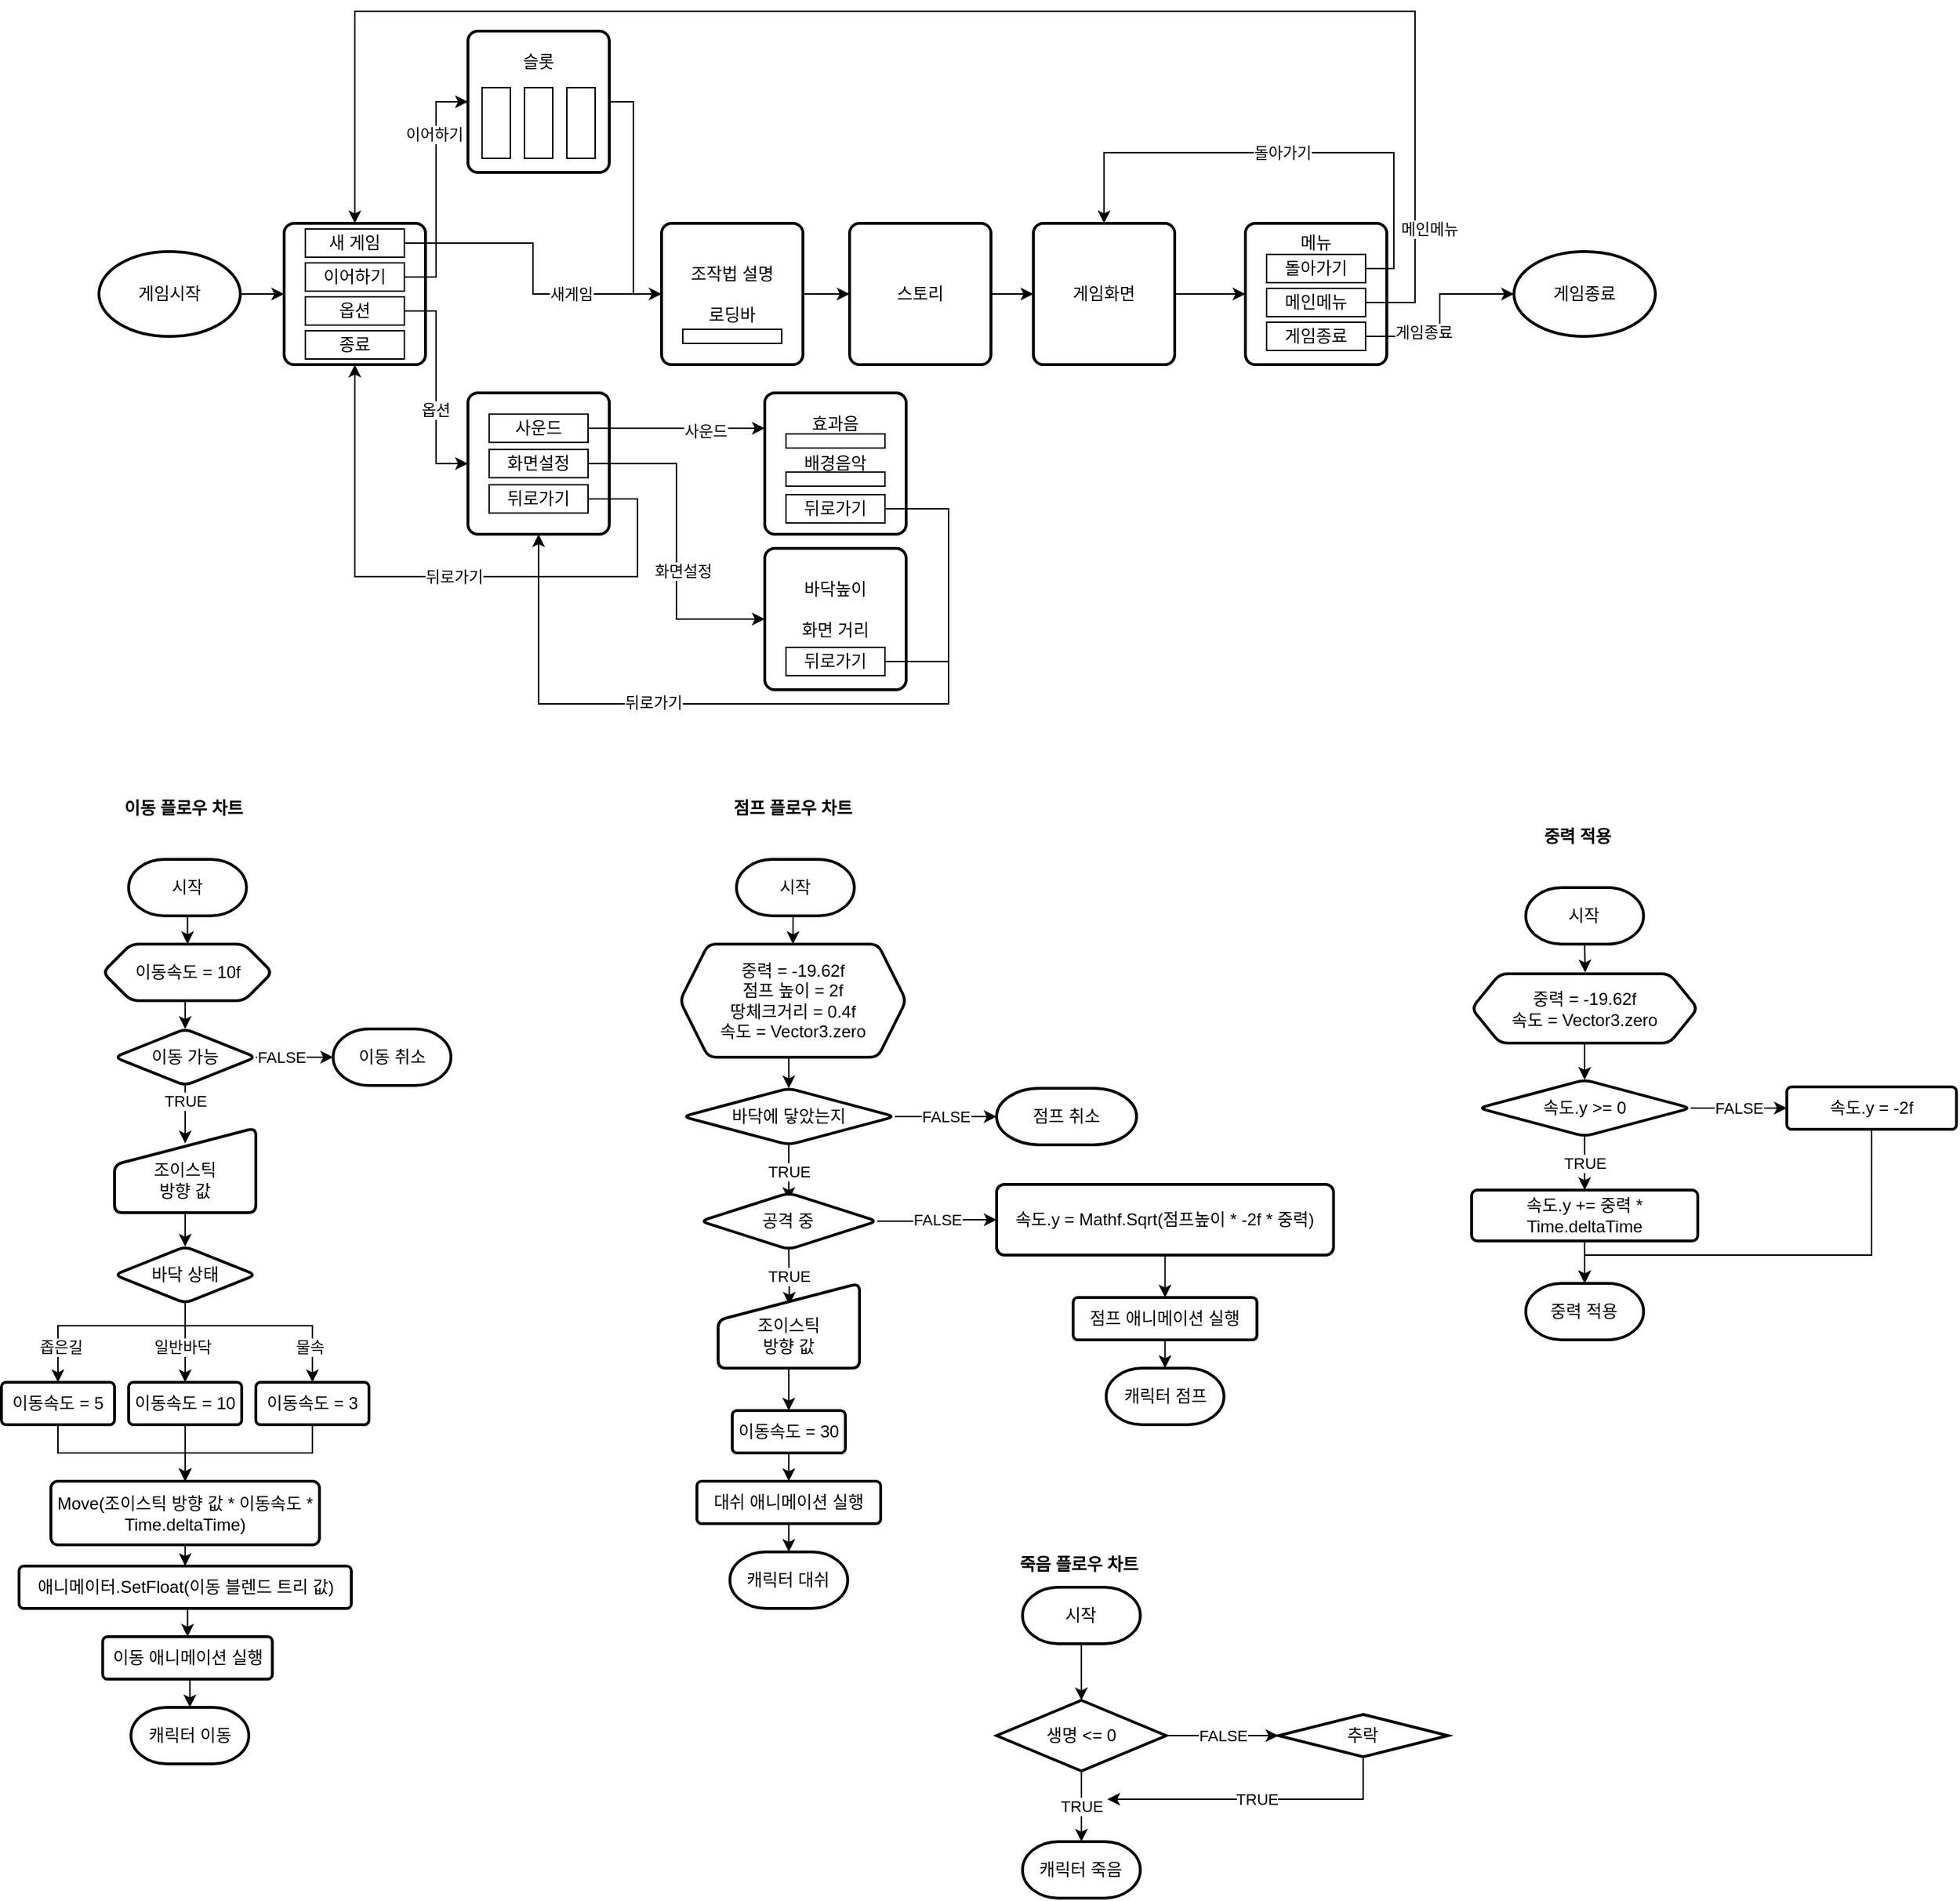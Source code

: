 <mxfile version="15.8.3" type="github">
  <diagram id="C5RBs43oDa-KdzZeNtuy" name="Page-1">
    <mxGraphModel dx="1654" dy="751" grid="1" gridSize="10" guides="1" tooltips="1" connect="1" arrows="1" fold="1" page="0" pageScale="1" pageWidth="3300" pageHeight="4681" math="0" shadow="0">
      <root>
        <mxCell id="WIyWlLk6GJQsqaUBKTNV-0" />
        <mxCell id="WIyWlLk6GJQsqaUBKTNV-1" parent="WIyWlLk6GJQsqaUBKTNV-0" />
        <mxCell id="zRyy9Ak0RIHqlMR8wCos-2" value="" style="edgeStyle=orthogonalEdgeStyle;rounded=0;orthogonalLoop=1;jettySize=auto;html=1;" parent="WIyWlLk6GJQsqaUBKTNV-1" source="zRyy9Ak0RIHqlMR8wCos-0" target="zRyy9Ak0RIHqlMR8wCos-1" edge="1">
          <mxGeometry relative="1" as="geometry" />
        </mxCell>
        <mxCell id="zRyy9Ak0RIHqlMR8wCos-0" value="조작법 설명&lt;br&gt;&lt;br&gt;로딩바" style="rounded=1;whiteSpace=wrap;html=1;absoluteArcSize=1;arcSize=14;strokeWidth=2;" parent="WIyWlLk6GJQsqaUBKTNV-1" vertex="1">
          <mxGeometry x="617" y="210" width="100" height="100" as="geometry" />
        </mxCell>
        <mxCell id="zRyy9Ak0RIHqlMR8wCos-4" value="" style="edgeStyle=orthogonalEdgeStyle;rounded=0;orthogonalLoop=1;jettySize=auto;html=1;" parent="WIyWlLk6GJQsqaUBKTNV-1" source="zRyy9Ak0RIHqlMR8wCos-1" target="zRyy9Ak0RIHqlMR8wCos-3" edge="1">
          <mxGeometry relative="1" as="geometry" />
        </mxCell>
        <mxCell id="zRyy9Ak0RIHqlMR8wCos-1" value="스토리" style="rounded=1;whiteSpace=wrap;html=1;absoluteArcSize=1;arcSize=14;strokeWidth=2;" parent="WIyWlLk6GJQsqaUBKTNV-1" vertex="1">
          <mxGeometry x="750" y="210" width="100" height="100" as="geometry" />
        </mxCell>
        <mxCell id="zRyy9Ak0RIHqlMR8wCos-54" style="edgeStyle=orthogonalEdgeStyle;rounded=0;orthogonalLoop=1;jettySize=auto;html=1;" parent="WIyWlLk6GJQsqaUBKTNV-1" source="zRyy9Ak0RIHqlMR8wCos-3" target="zRyy9Ak0RIHqlMR8wCos-53" edge="1">
          <mxGeometry relative="1" as="geometry" />
        </mxCell>
        <mxCell id="zRyy9Ak0RIHqlMR8wCos-3" value="게임화면" style="rounded=1;whiteSpace=wrap;html=1;absoluteArcSize=1;arcSize=14;strokeWidth=2;" parent="WIyWlLk6GJQsqaUBKTNV-1" vertex="1">
          <mxGeometry x="880" y="210" width="100" height="100" as="geometry" />
        </mxCell>
        <mxCell id="zRyy9Ak0RIHqlMR8wCos-5" value="" style="rounded=0;whiteSpace=wrap;html=1;" parent="WIyWlLk6GJQsqaUBKTNV-1" vertex="1">
          <mxGeometry x="632" y="285" width="70" height="10" as="geometry" />
        </mxCell>
        <mxCell id="zRyy9Ak0RIHqlMR8wCos-6" value="" style="rounded=1;whiteSpace=wrap;html=1;absoluteArcSize=1;arcSize=14;strokeWidth=2;" parent="WIyWlLk6GJQsqaUBKTNV-1" vertex="1">
          <mxGeometry x="350" y="210" width="100" height="100" as="geometry" />
        </mxCell>
        <mxCell id="uteFYCq3-JybKqWdHsoq-17" style="edgeStyle=orthogonalEdgeStyle;rounded=0;orthogonalLoop=1;jettySize=auto;html=1;exitX=1;exitY=0.5;exitDx=0;exitDy=0;entryX=0;entryY=0.5;entryDx=0;entryDy=0;endArrow=none;endFill=0;" edge="1" parent="WIyWlLk6GJQsqaUBKTNV-1" source="zRyy9Ak0RIHqlMR8wCos-8" target="zRyy9Ak0RIHqlMR8wCos-0">
          <mxGeometry relative="1" as="geometry" />
        </mxCell>
        <mxCell id="uteFYCq3-JybKqWdHsoq-18" value="새게임" style="edgeLabel;html=1;align=center;verticalAlign=middle;resizable=0;points=[];" vertex="1" connectable="0" parent="uteFYCq3-JybKqWdHsoq-17">
          <mxGeometry x="0.413" relative="1" as="geometry">
            <mxPoint as="offset" />
          </mxGeometry>
        </mxCell>
        <mxCell id="zRyy9Ak0RIHqlMR8wCos-8" value="새 게임" style="rounded=0;whiteSpace=wrap;html=1;" parent="WIyWlLk6GJQsqaUBKTNV-1" vertex="1">
          <mxGeometry x="365" y="214" width="70" height="20" as="geometry" />
        </mxCell>
        <mxCell id="uteFYCq3-JybKqWdHsoq-19" style="edgeStyle=orthogonalEdgeStyle;rounded=0;orthogonalLoop=1;jettySize=auto;html=1;exitX=1;exitY=0.5;exitDx=0;exitDy=0;entryX=0;entryY=0.5;entryDx=0;entryDy=0;endArrow=classic;endFill=1;" edge="1" parent="WIyWlLk6GJQsqaUBKTNV-1" source="zRyy9Ak0RIHqlMR8wCos-9" target="zRyy9Ak0RIHqlMR8wCos-12">
          <mxGeometry relative="1" as="geometry" />
        </mxCell>
        <mxCell id="uteFYCq3-JybKqWdHsoq-20" value="이어하기" style="edgeLabel;html=1;align=center;verticalAlign=middle;resizable=0;points=[];" vertex="1" connectable="0" parent="uteFYCq3-JybKqWdHsoq-19">
          <mxGeometry x="0.462" y="3" relative="1" as="geometry">
            <mxPoint x="1" as="offset" />
          </mxGeometry>
        </mxCell>
        <mxCell id="zRyy9Ak0RIHqlMR8wCos-9" value="이어하기" style="rounded=0;whiteSpace=wrap;html=1;" parent="WIyWlLk6GJQsqaUBKTNV-1" vertex="1">
          <mxGeometry x="365" y="238" width="70" height="20" as="geometry" />
        </mxCell>
        <mxCell id="zRyy9Ak0RIHqlMR8wCos-10" value="종료" style="rounded=0;whiteSpace=wrap;html=1;" parent="WIyWlLk6GJQsqaUBKTNV-1" vertex="1">
          <mxGeometry x="365" y="286" width="70" height="20" as="geometry" />
        </mxCell>
        <mxCell id="uteFYCq3-JybKqWdHsoq-21" style="edgeStyle=orthogonalEdgeStyle;rounded=0;orthogonalLoop=1;jettySize=auto;html=1;exitX=1;exitY=0.5;exitDx=0;exitDy=0;entryX=0;entryY=0.5;entryDx=0;entryDy=0;endArrow=classic;endFill=1;" edge="1" parent="WIyWlLk6GJQsqaUBKTNV-1" source="zRyy9Ak0RIHqlMR8wCos-11" target="zRyy9Ak0RIHqlMR8wCos-31">
          <mxGeometry relative="1" as="geometry" />
        </mxCell>
        <mxCell id="uteFYCq3-JybKqWdHsoq-22" value="옵션" style="edgeLabel;html=1;align=center;verticalAlign=middle;resizable=0;points=[];" vertex="1" connectable="0" parent="uteFYCq3-JybKqWdHsoq-21">
          <mxGeometry x="0.209" y="-1" relative="1" as="geometry">
            <mxPoint as="offset" />
          </mxGeometry>
        </mxCell>
        <mxCell id="zRyy9Ak0RIHqlMR8wCos-11" value="옵션" style="rounded=0;whiteSpace=wrap;html=1;" parent="WIyWlLk6GJQsqaUBKTNV-1" vertex="1">
          <mxGeometry x="365" y="262" width="70" height="20" as="geometry" />
        </mxCell>
        <mxCell id="zRyy9Ak0RIHqlMR8wCos-22" style="edgeStyle=orthogonalEdgeStyle;rounded=0;orthogonalLoop=1;jettySize=auto;html=1;entryX=0;entryY=0.5;entryDx=0;entryDy=0;" parent="WIyWlLk6GJQsqaUBKTNV-1" source="zRyy9Ak0RIHqlMR8wCos-12" target="zRyy9Ak0RIHqlMR8wCos-0" edge="1">
          <mxGeometry relative="1" as="geometry">
            <Array as="points">
              <mxPoint x="597" y="124" />
              <mxPoint x="597" y="260" />
            </Array>
          </mxGeometry>
        </mxCell>
        <mxCell id="zRyy9Ak0RIHqlMR8wCos-12" value="슬롯&lt;br&gt;&lt;br&gt;&lt;br&gt;&lt;br&gt;&lt;br&gt;" style="rounded=1;whiteSpace=wrap;html=1;absoluteArcSize=1;arcSize=14;strokeWidth=2;" parent="WIyWlLk6GJQsqaUBKTNV-1" vertex="1">
          <mxGeometry x="480" y="74" width="100" height="100" as="geometry" />
        </mxCell>
        <mxCell id="zRyy9Ak0RIHqlMR8wCos-14" value="" style="rounded=0;whiteSpace=wrap;html=1;" parent="WIyWlLk6GJQsqaUBKTNV-1" vertex="1">
          <mxGeometry x="490" y="114" width="20" height="50" as="geometry" />
        </mxCell>
        <mxCell id="zRyy9Ak0RIHqlMR8wCos-15" value="" style="rounded=0;whiteSpace=wrap;html=1;" parent="WIyWlLk6GJQsqaUBKTNV-1" vertex="1">
          <mxGeometry x="520" y="114" width="20" height="50" as="geometry" />
        </mxCell>
        <mxCell id="zRyy9Ak0RIHqlMR8wCos-16" value="" style="rounded=0;whiteSpace=wrap;html=1;" parent="WIyWlLk6GJQsqaUBKTNV-1" vertex="1">
          <mxGeometry x="550" y="114" width="20" height="50" as="geometry" />
        </mxCell>
        <mxCell id="zRyy9Ak0RIHqlMR8wCos-31" value="" style="rounded=1;whiteSpace=wrap;html=1;absoluteArcSize=1;arcSize=14;strokeWidth=2;" parent="WIyWlLk6GJQsqaUBKTNV-1" vertex="1">
          <mxGeometry x="480" y="330" width="100" height="100" as="geometry" />
        </mxCell>
        <mxCell id="uteFYCq3-JybKqWdHsoq-1" style="edgeStyle=orthogonalEdgeStyle;rounded=0;orthogonalLoop=1;jettySize=auto;html=1;exitX=1;exitY=0.5;exitDx=0;exitDy=0;entryX=0;entryY=0.25;entryDx=0;entryDy=0;" edge="1" parent="WIyWlLk6GJQsqaUBKTNV-1" source="zRyy9Ak0RIHqlMR8wCos-32" target="zRyy9Ak0RIHqlMR8wCos-40">
          <mxGeometry relative="1" as="geometry" />
        </mxCell>
        <mxCell id="uteFYCq3-JybKqWdHsoq-2" value="사운드" style="edgeLabel;html=1;align=center;verticalAlign=middle;resizable=0;points=[];" vertex="1" connectable="0" parent="uteFYCq3-JybKqWdHsoq-1">
          <mxGeometry x="0.328" y="-2" relative="1" as="geometry">
            <mxPoint as="offset" />
          </mxGeometry>
        </mxCell>
        <mxCell id="zRyy9Ak0RIHqlMR8wCos-32" value="사운드" style="rounded=0;whiteSpace=wrap;html=1;" parent="WIyWlLk6GJQsqaUBKTNV-1" vertex="1">
          <mxGeometry x="495" y="345" width="70" height="20" as="geometry" />
        </mxCell>
        <mxCell id="uteFYCq3-JybKqWdHsoq-3" style="edgeStyle=orthogonalEdgeStyle;rounded=0;orthogonalLoop=1;jettySize=auto;html=1;exitX=1;exitY=0.5;exitDx=0;exitDy=0;entryX=0;entryY=0.5;entryDx=0;entryDy=0;" edge="1" parent="WIyWlLk6GJQsqaUBKTNV-1" source="zRyy9Ak0RIHqlMR8wCos-34" target="zRyy9Ak0RIHqlMR8wCos-46">
          <mxGeometry relative="1" as="geometry" />
        </mxCell>
        <mxCell id="uteFYCq3-JybKqWdHsoq-4" value="화면설정" style="edgeLabel;html=1;align=center;verticalAlign=middle;resizable=0;points=[];" vertex="1" connectable="0" parent="uteFYCq3-JybKqWdHsoq-3">
          <mxGeometry x="0.17" y="4" relative="1" as="geometry">
            <mxPoint y="1" as="offset" />
          </mxGeometry>
        </mxCell>
        <mxCell id="zRyy9Ak0RIHqlMR8wCos-34" value="화면설정" style="rounded=0;whiteSpace=wrap;html=1;" parent="WIyWlLk6GJQsqaUBKTNV-1" vertex="1">
          <mxGeometry x="495" y="370" width="70" height="20" as="geometry" />
        </mxCell>
        <mxCell id="uteFYCq3-JybKqWdHsoq-15" style="edgeStyle=orthogonalEdgeStyle;rounded=0;orthogonalLoop=1;jettySize=auto;html=1;exitX=1;exitY=0.5;exitDx=0;exitDy=0;entryX=0.5;entryY=1;entryDx=0;entryDy=0;endArrow=classic;endFill=1;" edge="1" parent="WIyWlLk6GJQsqaUBKTNV-1" source="zRyy9Ak0RIHqlMR8wCos-35" target="zRyy9Ak0RIHqlMR8wCos-6">
          <mxGeometry relative="1" as="geometry">
            <Array as="points">
              <mxPoint x="600" y="405" />
              <mxPoint x="600" y="460" />
              <mxPoint x="400" y="460" />
            </Array>
          </mxGeometry>
        </mxCell>
        <mxCell id="uteFYCq3-JybKqWdHsoq-16" value="뒤로가기" style="edgeLabel;html=1;align=center;verticalAlign=middle;resizable=0;points=[];" vertex="1" connectable="0" parent="uteFYCq3-JybKqWdHsoq-15">
          <mxGeometry x="0.15" y="-2" relative="1" as="geometry">
            <mxPoint x="33" y="2" as="offset" />
          </mxGeometry>
        </mxCell>
        <mxCell id="zRyy9Ak0RIHqlMR8wCos-35" value="뒤로가기" style="rounded=0;whiteSpace=wrap;html=1;" parent="WIyWlLk6GJQsqaUBKTNV-1" vertex="1">
          <mxGeometry x="495" y="395" width="70" height="20" as="geometry" />
        </mxCell>
        <mxCell id="zRyy9Ak0RIHqlMR8wCos-40" value="효과음&lt;br&gt;&lt;br&gt;배경음악&lt;br&gt;&lt;br&gt;&amp;nbsp;" style="rounded=1;whiteSpace=wrap;html=1;absoluteArcSize=1;arcSize=14;strokeWidth=2;" parent="WIyWlLk6GJQsqaUBKTNV-1" vertex="1">
          <mxGeometry x="690" y="330" width="100" height="100" as="geometry" />
        </mxCell>
        <mxCell id="zRyy9Ak0RIHqlMR8wCos-41" value="" style="rounded=0;whiteSpace=wrap;html=1;" parent="WIyWlLk6GJQsqaUBKTNV-1" vertex="1">
          <mxGeometry x="705" y="359" width="70" height="10" as="geometry" />
        </mxCell>
        <mxCell id="zRyy9Ak0RIHqlMR8wCos-42" value="&lt;br&gt;" style="rounded=0;whiteSpace=wrap;html=1;" parent="WIyWlLk6GJQsqaUBKTNV-1" vertex="1">
          <mxGeometry x="705" y="386" width="70" height="10" as="geometry" />
        </mxCell>
        <mxCell id="uteFYCq3-JybKqWdHsoq-5" style="edgeStyle=orthogonalEdgeStyle;rounded=0;orthogonalLoop=1;jettySize=auto;html=1;exitX=1;exitY=0.5;exitDx=0;exitDy=0;entryX=0.5;entryY=1;entryDx=0;entryDy=0;" edge="1" parent="WIyWlLk6GJQsqaUBKTNV-1" source="zRyy9Ak0RIHqlMR8wCos-43" target="zRyy9Ak0RIHqlMR8wCos-31">
          <mxGeometry relative="1" as="geometry">
            <Array as="points">
              <mxPoint x="820" y="412" />
              <mxPoint x="820" y="550" />
              <mxPoint x="530" y="550" />
            </Array>
          </mxGeometry>
        </mxCell>
        <mxCell id="uteFYCq3-JybKqWdHsoq-6" value="뒤로가기" style="edgeLabel;html=1;align=center;verticalAlign=middle;resizable=0;points=[];" vertex="1" connectable="0" parent="uteFYCq3-JybKqWdHsoq-5">
          <mxGeometry x="0.322" y="-1" relative="1" as="geometry">
            <mxPoint as="offset" />
          </mxGeometry>
        </mxCell>
        <mxCell id="zRyy9Ak0RIHqlMR8wCos-43" value="뒤로가기" style="rounded=0;whiteSpace=wrap;html=1;" parent="WIyWlLk6GJQsqaUBKTNV-1" vertex="1">
          <mxGeometry x="705" y="402" width="70" height="20" as="geometry" />
        </mxCell>
        <mxCell id="zRyy9Ak0RIHqlMR8wCos-46" value="바닥높이&lt;br&gt;&lt;br&gt;화면 거리&lt;br&gt;&amp;nbsp;" style="rounded=1;whiteSpace=wrap;html=1;absoluteArcSize=1;arcSize=14;strokeWidth=2;" parent="WIyWlLk6GJQsqaUBKTNV-1" vertex="1">
          <mxGeometry x="690" y="440" width="100" height="100" as="geometry" />
        </mxCell>
        <mxCell id="uteFYCq3-JybKqWdHsoq-7" style="edgeStyle=orthogonalEdgeStyle;rounded=0;orthogonalLoop=1;jettySize=auto;html=1;exitX=1;exitY=0.5;exitDx=0;exitDy=0;endArrow=none;endFill=0;" edge="1" parent="WIyWlLk6GJQsqaUBKTNV-1" source="zRyy9Ak0RIHqlMR8wCos-49">
          <mxGeometry relative="1" as="geometry">
            <mxPoint x="820" y="520" as="targetPoint" />
          </mxGeometry>
        </mxCell>
        <mxCell id="zRyy9Ak0RIHqlMR8wCos-49" value="뒤로가기" style="rounded=0;whiteSpace=wrap;html=1;" parent="WIyWlLk6GJQsqaUBKTNV-1" vertex="1">
          <mxGeometry x="705" y="510" width="70" height="20" as="geometry" />
        </mxCell>
        <mxCell id="zRyy9Ak0RIHqlMR8wCos-53" value="메뉴&lt;br&gt;&lt;br&gt;&lt;br&gt;&lt;br&gt;&lt;br&gt;&lt;br&gt;" style="rounded=1;whiteSpace=wrap;html=1;absoluteArcSize=1;arcSize=14;strokeWidth=2;" parent="WIyWlLk6GJQsqaUBKTNV-1" vertex="1">
          <mxGeometry x="1030" y="210" width="100" height="100" as="geometry" />
        </mxCell>
        <mxCell id="uteFYCq3-JybKqWdHsoq-11" style="edgeStyle=orthogonalEdgeStyle;rounded=0;orthogonalLoop=1;jettySize=auto;html=1;exitX=1;exitY=0.5;exitDx=0;exitDy=0;entryX=0.5;entryY=0;entryDx=0;entryDy=0;endArrow=classic;endFill=1;" edge="1" parent="WIyWlLk6GJQsqaUBKTNV-1" source="zRyy9Ak0RIHqlMR8wCos-55" target="zRyy9Ak0RIHqlMR8wCos-6">
          <mxGeometry relative="1" as="geometry">
            <Array as="points">
              <mxPoint x="1150" y="266" />
              <mxPoint x="1150" y="60" />
              <mxPoint x="400" y="60" />
            </Array>
          </mxGeometry>
        </mxCell>
        <mxCell id="uteFYCq3-JybKqWdHsoq-12" value="메인메뉴" style="edgeLabel;html=1;align=center;verticalAlign=middle;resizable=0;points=[];" vertex="1" connectable="0" parent="uteFYCq3-JybKqWdHsoq-11">
          <mxGeometry x="-0.846" y="-1" relative="1" as="geometry">
            <mxPoint x="9" y="1" as="offset" />
          </mxGeometry>
        </mxCell>
        <mxCell id="zRyy9Ak0RIHqlMR8wCos-55" value="메인메뉴" style="rounded=0;whiteSpace=wrap;html=1;" parent="WIyWlLk6GJQsqaUBKTNV-1" vertex="1">
          <mxGeometry x="1045" y="256" width="70" height="20" as="geometry" />
        </mxCell>
        <mxCell id="uteFYCq3-JybKqWdHsoq-13" style="edgeStyle=orthogonalEdgeStyle;rounded=0;orthogonalLoop=1;jettySize=auto;html=1;exitX=1;exitY=0.5;exitDx=0;exitDy=0;entryX=0.5;entryY=0;entryDx=0;entryDy=0;endArrow=classic;endFill=1;" edge="1" parent="WIyWlLk6GJQsqaUBKTNV-1" source="zRyy9Ak0RIHqlMR8wCos-56" target="zRyy9Ak0RIHqlMR8wCos-3">
          <mxGeometry relative="1" as="geometry">
            <Array as="points">
              <mxPoint x="1135" y="242" />
              <mxPoint x="1135" y="160" />
              <mxPoint x="930" y="160" />
            </Array>
          </mxGeometry>
        </mxCell>
        <mxCell id="uteFYCq3-JybKqWdHsoq-14" value="돌아가기" style="edgeLabel;html=1;align=center;verticalAlign=middle;resizable=0;points=[];" vertex="1" connectable="0" parent="uteFYCq3-JybKqWdHsoq-13">
          <mxGeometry x="0.014" relative="1" as="geometry">
            <mxPoint as="offset" />
          </mxGeometry>
        </mxCell>
        <mxCell id="zRyy9Ak0RIHqlMR8wCos-56" value="돌아가기" style="rounded=0;whiteSpace=wrap;html=1;" parent="WIyWlLk6GJQsqaUBKTNV-1" vertex="1">
          <mxGeometry x="1045" y="232" width="70" height="20" as="geometry" />
        </mxCell>
        <mxCell id="uteFYCq3-JybKqWdHsoq-8" style="edgeStyle=orthogonalEdgeStyle;rounded=0;orthogonalLoop=1;jettySize=auto;html=1;exitX=1;exitY=0.5;exitDx=0;exitDy=0;entryX=0;entryY=0.5;entryDx=0;entryDy=0;entryPerimeter=0;endArrow=classic;endFill=1;" edge="1" parent="WIyWlLk6GJQsqaUBKTNV-1" source="zRyy9Ak0RIHqlMR8wCos-58" target="zRyy9Ak0RIHqlMR8wCos-65">
          <mxGeometry relative="1" as="geometry" />
        </mxCell>
        <mxCell id="uteFYCq3-JybKqWdHsoq-9" value="게임종료" style="edgeLabel;html=1;align=center;verticalAlign=middle;resizable=0;points=[];" vertex="1" connectable="0" parent="uteFYCq3-JybKqWdHsoq-8">
          <mxGeometry x="-0.393" y="3" relative="1" as="geometry">
            <mxPoint as="offset" />
          </mxGeometry>
        </mxCell>
        <mxCell id="zRyy9Ak0RIHqlMR8wCos-58" value="게임종료" style="rounded=0;whiteSpace=wrap;html=1;" parent="WIyWlLk6GJQsqaUBKTNV-1" vertex="1">
          <mxGeometry x="1045" y="280" width="70" height="20" as="geometry" />
        </mxCell>
        <mxCell id="zRyy9Ak0RIHqlMR8wCos-64" style="edgeStyle=orthogonalEdgeStyle;rounded=0;orthogonalLoop=1;jettySize=auto;html=1;entryX=0;entryY=0.5;entryDx=0;entryDy=0;" parent="WIyWlLk6GJQsqaUBKTNV-1" source="zRyy9Ak0RIHqlMR8wCos-63" target="zRyy9Ak0RIHqlMR8wCos-6" edge="1">
          <mxGeometry relative="1" as="geometry" />
        </mxCell>
        <mxCell id="zRyy9Ak0RIHqlMR8wCos-63" value="게임시작" style="strokeWidth=2;html=1;shape=mxgraph.flowchart.start_1;whiteSpace=wrap;" parent="WIyWlLk6GJQsqaUBKTNV-1" vertex="1">
          <mxGeometry x="219" y="230" width="100" height="60" as="geometry" />
        </mxCell>
        <mxCell id="zRyy9Ak0RIHqlMR8wCos-65" value="게임종료" style="strokeWidth=2;html=1;shape=mxgraph.flowchart.start_1;whiteSpace=wrap;" parent="WIyWlLk6GJQsqaUBKTNV-1" vertex="1">
          <mxGeometry x="1220" y="230" width="100" height="60" as="geometry" />
        </mxCell>
        <mxCell id="uteFYCq3-JybKqWdHsoq-39" value="TRUE" style="edgeStyle=orthogonalEdgeStyle;rounded=0;orthogonalLoop=1;jettySize=auto;html=1;exitX=0.5;exitY=1;exitDx=0;exitDy=0;entryX=0.5;entryY=0.183;entryDx=0;entryDy=0;entryPerimeter=0;endArrow=classic;endFill=1;" edge="1" parent="WIyWlLk6GJQsqaUBKTNV-1" source="uteFYCq3-JybKqWdHsoq-35" target="uteFYCq3-JybKqWdHsoq-38">
          <mxGeometry relative="1" as="geometry" />
        </mxCell>
        <mxCell id="uteFYCq3-JybKqWdHsoq-40" style="edgeStyle=orthogonalEdgeStyle;rounded=0;orthogonalLoop=1;jettySize=auto;html=1;exitX=1;exitY=0.5;exitDx=0;exitDy=0;endArrow=classic;endFill=1;entryX=0;entryY=0.5;entryDx=0;entryDy=0;entryPerimeter=0;" edge="1" parent="WIyWlLk6GJQsqaUBKTNV-1" source="uteFYCq3-JybKqWdHsoq-35" target="uteFYCq3-JybKqWdHsoq-64">
          <mxGeometry relative="1" as="geometry">
            <mxPoint x="400" y="800" as="targetPoint" />
          </mxGeometry>
        </mxCell>
        <mxCell id="uteFYCq3-JybKqWdHsoq-41" value="FALSE" style="edgeLabel;html=1;align=center;verticalAlign=middle;resizable=0;points=[];" vertex="1" connectable="0" parent="uteFYCq3-JybKqWdHsoq-40">
          <mxGeometry x="0.244" y="-2" relative="1" as="geometry">
            <mxPoint x="-16" y="-2" as="offset" />
          </mxGeometry>
        </mxCell>
        <mxCell id="uteFYCq3-JybKqWdHsoq-35" value="이동 가능" style="rhombus;whiteSpace=wrap;html=1;rounded=1;strokeWidth=2;arcSize=11;" vertex="1" parent="WIyWlLk6GJQsqaUBKTNV-1">
          <mxGeometry x="230" y="780" width="100" height="40" as="geometry" />
        </mxCell>
        <mxCell id="uteFYCq3-JybKqWdHsoq-44" style="edgeStyle=orthogonalEdgeStyle;rounded=0;orthogonalLoop=1;jettySize=auto;html=1;exitX=0.5;exitY=1;exitDx=0;exitDy=0;entryX=0.5;entryY=0;entryDx=0;entryDy=0;endArrow=classic;endFill=1;" edge="1" parent="WIyWlLk6GJQsqaUBKTNV-1" source="uteFYCq3-JybKqWdHsoq-38" target="uteFYCq3-JybKqWdHsoq-43">
          <mxGeometry relative="1" as="geometry" />
        </mxCell>
        <mxCell id="uteFYCq3-JybKqWdHsoq-38" value="&lt;br&gt;조이스틱&lt;br&gt;방향 값" style="html=1;strokeWidth=2;shape=manualInput;whiteSpace=wrap;rounded=1;size=26;arcSize=11;" vertex="1" parent="WIyWlLk6GJQsqaUBKTNV-1">
          <mxGeometry x="230" y="850" width="100" height="60" as="geometry" />
        </mxCell>
        <mxCell id="uteFYCq3-JybKqWdHsoq-47" value="" style="edgeStyle=orthogonalEdgeStyle;rounded=0;orthogonalLoop=1;jettySize=auto;html=1;endArrow=classic;endFill=1;" edge="1" parent="WIyWlLk6GJQsqaUBKTNV-1" source="uteFYCq3-JybKqWdHsoq-43" target="uteFYCq3-JybKqWdHsoq-46">
          <mxGeometry relative="1" as="geometry" />
        </mxCell>
        <mxCell id="uteFYCq3-JybKqWdHsoq-50" style="edgeStyle=orthogonalEdgeStyle;rounded=0;orthogonalLoop=1;jettySize=auto;html=1;exitX=0.5;exitY=1;exitDx=0;exitDy=0;entryX=0.5;entryY=0;entryDx=0;entryDy=0;endArrow=classic;endFill=1;" edge="1" parent="WIyWlLk6GJQsqaUBKTNV-1" source="uteFYCq3-JybKqWdHsoq-43" target="uteFYCq3-JybKqWdHsoq-48">
          <mxGeometry relative="1" as="geometry">
            <Array as="points">
              <mxPoint x="280" y="990" />
              <mxPoint x="190" y="990" />
            </Array>
          </mxGeometry>
        </mxCell>
        <mxCell id="uteFYCq3-JybKqWdHsoq-54" value="좁은길" style="edgeLabel;html=1;align=center;verticalAlign=middle;resizable=0;points=[];" vertex="1" connectable="0" parent="uteFYCq3-JybKqWdHsoq-50">
          <mxGeometry x="0.3" y="-1" relative="1" as="geometry">
            <mxPoint x="-9" y="16" as="offset" />
          </mxGeometry>
        </mxCell>
        <mxCell id="uteFYCq3-JybKqWdHsoq-51" style="edgeStyle=orthogonalEdgeStyle;rounded=0;orthogonalLoop=1;jettySize=auto;html=1;exitX=0.5;exitY=1;exitDx=0;exitDy=0;entryX=0.5;entryY=0;entryDx=0;entryDy=0;endArrow=classic;endFill=1;" edge="1" parent="WIyWlLk6GJQsqaUBKTNV-1" source="uteFYCq3-JybKqWdHsoq-43" target="uteFYCq3-JybKqWdHsoq-49">
          <mxGeometry relative="1" as="geometry">
            <Array as="points">
              <mxPoint x="280" y="990" />
              <mxPoint x="370" y="990" />
            </Array>
          </mxGeometry>
        </mxCell>
        <mxCell id="uteFYCq3-JybKqWdHsoq-52" value="물속" style="edgeLabel;html=1;align=center;verticalAlign=middle;resizable=0;points=[];" vertex="1" connectable="0" parent="uteFYCq3-JybKqWdHsoq-51">
          <mxGeometry x="0.314" relative="1" as="geometry">
            <mxPoint x="8" y="15" as="offset" />
          </mxGeometry>
        </mxCell>
        <mxCell id="uteFYCq3-JybKqWdHsoq-53" value="일반바닥" style="edgeLabel;html=1;align=center;verticalAlign=middle;resizable=0;points=[];" vertex="1" connectable="0" parent="uteFYCq3-JybKqWdHsoq-51">
          <mxGeometry x="-0.643" y="-6" relative="1" as="geometry">
            <mxPoint x="-12" y="9" as="offset" />
          </mxGeometry>
        </mxCell>
        <mxCell id="uteFYCq3-JybKqWdHsoq-43" value="바닥 상태" style="rhombus;whiteSpace=wrap;html=1;rounded=1;strokeWidth=2;arcSize=11;" vertex="1" parent="WIyWlLk6GJQsqaUBKTNV-1">
          <mxGeometry x="230" y="934" width="100" height="40" as="geometry" />
        </mxCell>
        <mxCell id="uteFYCq3-JybKqWdHsoq-57" value="" style="edgeStyle=orthogonalEdgeStyle;rounded=0;orthogonalLoop=1;jettySize=auto;html=1;endArrow=classic;endFill=1;" edge="1" parent="WIyWlLk6GJQsqaUBKTNV-1" source="uteFYCq3-JybKqWdHsoq-46" target="uteFYCq3-JybKqWdHsoq-56">
          <mxGeometry relative="1" as="geometry" />
        </mxCell>
        <mxCell id="uteFYCq3-JybKqWdHsoq-46" value="이동속도 = 10" style="whiteSpace=wrap;html=1;rounded=1;strokeWidth=2;arcSize=11;" vertex="1" parent="WIyWlLk6GJQsqaUBKTNV-1">
          <mxGeometry x="240" y="1030" width="80" height="30" as="geometry" />
        </mxCell>
        <mxCell id="uteFYCq3-JybKqWdHsoq-58" value="" style="edgeStyle=orthogonalEdgeStyle;rounded=0;orthogonalLoop=1;jettySize=auto;html=1;endArrow=classic;endFill=1;" edge="1" parent="WIyWlLk6GJQsqaUBKTNV-1" source="uteFYCq3-JybKqWdHsoq-48" target="uteFYCq3-JybKqWdHsoq-56">
          <mxGeometry relative="1" as="geometry" />
        </mxCell>
        <mxCell id="uteFYCq3-JybKqWdHsoq-48" value="이동속도 = 5" style="whiteSpace=wrap;html=1;rounded=1;strokeWidth=2;arcSize=11;" vertex="1" parent="WIyWlLk6GJQsqaUBKTNV-1">
          <mxGeometry x="150" y="1030" width="80" height="30" as="geometry" />
        </mxCell>
        <mxCell id="uteFYCq3-JybKqWdHsoq-59" value="" style="edgeStyle=orthogonalEdgeStyle;rounded=0;orthogonalLoop=1;jettySize=auto;html=1;endArrow=classic;endFill=1;" edge="1" parent="WIyWlLk6GJQsqaUBKTNV-1" source="uteFYCq3-JybKqWdHsoq-49" target="uteFYCq3-JybKqWdHsoq-56">
          <mxGeometry relative="1" as="geometry" />
        </mxCell>
        <mxCell id="uteFYCq3-JybKqWdHsoq-49" value="이동속도 = 3" style="whiteSpace=wrap;html=1;rounded=1;strokeWidth=2;arcSize=11;" vertex="1" parent="WIyWlLk6GJQsqaUBKTNV-1">
          <mxGeometry x="330" y="1030" width="80" height="30" as="geometry" />
        </mxCell>
        <mxCell id="uteFYCq3-JybKqWdHsoq-68" style="edgeStyle=orthogonalEdgeStyle;rounded=0;orthogonalLoop=1;jettySize=auto;html=1;exitX=0.5;exitY=1;exitDx=0;exitDy=0;entryX=0.5;entryY=0;entryDx=0;entryDy=0;endArrow=classic;endFill=1;" edge="1" parent="WIyWlLk6GJQsqaUBKTNV-1" source="uteFYCq3-JybKqWdHsoq-56" target="uteFYCq3-JybKqWdHsoq-66">
          <mxGeometry relative="1" as="geometry" />
        </mxCell>
        <mxCell id="uteFYCq3-JybKqWdHsoq-56" value="Move(조이스틱 방향 값 * 이동속도 * Time.deltaTime)" style="whiteSpace=wrap;html=1;rounded=1;strokeWidth=2;arcSize=11;" vertex="1" parent="WIyWlLk6GJQsqaUBKTNV-1">
          <mxGeometry x="185" y="1100" width="190" height="45" as="geometry" />
        </mxCell>
        <mxCell id="uteFYCq3-JybKqWdHsoq-92" style="edgeStyle=orthogonalEdgeStyle;rounded=0;orthogonalLoop=1;jettySize=auto;html=1;exitX=0.5;exitY=1;exitDx=0;exitDy=0;exitPerimeter=0;entryX=0.5;entryY=0;entryDx=0;entryDy=0;endArrow=classic;endFill=1;" edge="1" parent="WIyWlLk6GJQsqaUBKTNV-1" source="uteFYCq3-JybKqWdHsoq-62" target="uteFYCq3-JybKqWdHsoq-91">
          <mxGeometry relative="1" as="geometry" />
        </mxCell>
        <mxCell id="uteFYCq3-JybKqWdHsoq-62" value="시작" style="strokeWidth=2;html=1;shape=mxgraph.flowchart.terminator;whiteSpace=wrap;" vertex="1" parent="WIyWlLk6GJQsqaUBKTNV-1">
          <mxGeometry x="240" y="660" width="83.33" height="40" as="geometry" />
        </mxCell>
        <mxCell id="uteFYCq3-JybKqWdHsoq-64" value="이동 취소" style="strokeWidth=2;html=1;shape=mxgraph.flowchart.terminator;whiteSpace=wrap;" vertex="1" parent="WIyWlLk6GJQsqaUBKTNV-1">
          <mxGeometry x="384.67" y="780" width="83.33" height="40" as="geometry" />
        </mxCell>
        <mxCell id="uteFYCq3-JybKqWdHsoq-71" style="edgeStyle=orthogonalEdgeStyle;rounded=0;orthogonalLoop=1;jettySize=auto;html=1;exitX=0.5;exitY=1;exitDx=0;exitDy=0;entryX=0.5;entryY=0;entryDx=0;entryDy=0;endArrow=classic;endFill=1;" edge="1" parent="WIyWlLk6GJQsqaUBKTNV-1" source="uteFYCq3-JybKqWdHsoq-66" target="uteFYCq3-JybKqWdHsoq-69">
          <mxGeometry relative="1" as="geometry" />
        </mxCell>
        <mxCell id="uteFYCq3-JybKqWdHsoq-66" value="애니메이터.SetFloat(이동 블렌드 트리 값)" style="whiteSpace=wrap;html=1;rounded=1;strokeWidth=2;arcSize=11;" vertex="1" parent="WIyWlLk6GJQsqaUBKTNV-1">
          <mxGeometry x="162.5" y="1160" width="235" height="30" as="geometry" />
        </mxCell>
        <mxCell id="uteFYCq3-JybKqWdHsoq-74" style="edgeStyle=orthogonalEdgeStyle;rounded=0;orthogonalLoop=1;jettySize=auto;html=1;exitX=0.5;exitY=1;exitDx=0;exitDy=0;entryX=0.5;entryY=0;entryDx=0;entryDy=0;entryPerimeter=0;endArrow=classic;endFill=1;" edge="1" parent="WIyWlLk6GJQsqaUBKTNV-1" source="uteFYCq3-JybKqWdHsoq-69" target="uteFYCq3-JybKqWdHsoq-73">
          <mxGeometry relative="1" as="geometry" />
        </mxCell>
        <mxCell id="uteFYCq3-JybKqWdHsoq-69" value="이동 애니메이션 실행" style="whiteSpace=wrap;html=1;rounded=1;strokeWidth=2;arcSize=11;" vertex="1" parent="WIyWlLk6GJQsqaUBKTNV-1">
          <mxGeometry x="221.66" y="1210" width="120" height="30" as="geometry" />
        </mxCell>
        <mxCell id="uteFYCq3-JybKqWdHsoq-73" value="캐릭터 이동" style="strokeWidth=2;html=1;shape=mxgraph.flowchart.terminator;whiteSpace=wrap;" vertex="1" parent="WIyWlLk6GJQsqaUBKTNV-1">
          <mxGeometry x="241.66" y="1260" width="83.33" height="40" as="geometry" />
        </mxCell>
        <mxCell id="uteFYCq3-JybKqWdHsoq-75" value="이동 플로우 차트" style="text;align=center;fontStyle=1;verticalAlign=middle;spacingLeft=3;spacingRight=3;strokeColor=none;rotatable=0;points=[[0,0.5],[1,0.5]];portConstraint=eastwest;" vertex="1" parent="WIyWlLk6GJQsqaUBKTNV-1">
          <mxGeometry x="239" y="610" width="80" height="26" as="geometry" />
        </mxCell>
        <mxCell id="uteFYCq3-JybKqWdHsoq-76" value="점프 플로우 차트" style="text;align=center;fontStyle=1;verticalAlign=middle;spacingLeft=3;spacingRight=3;strokeColor=none;rotatable=0;points=[[0,0.5],[1,0.5]];portConstraint=eastwest;" vertex="1" parent="WIyWlLk6GJQsqaUBKTNV-1">
          <mxGeometry x="670" y="610" width="80" height="26" as="geometry" />
        </mxCell>
        <mxCell id="uteFYCq3-JybKqWdHsoq-90" style="edgeStyle=orthogonalEdgeStyle;rounded=0;orthogonalLoop=1;jettySize=auto;html=1;exitX=0.5;exitY=1;exitDx=0;exitDy=0;exitPerimeter=0;entryX=0.5;entryY=0;entryDx=0;entryDy=0;endArrow=classic;endFill=1;" edge="1" parent="WIyWlLk6GJQsqaUBKTNV-1" source="uteFYCq3-JybKqWdHsoq-77" target="uteFYCq3-JybKqWdHsoq-88">
          <mxGeometry relative="1" as="geometry" />
        </mxCell>
        <mxCell id="uteFYCq3-JybKqWdHsoq-77" value="시작" style="strokeWidth=2;html=1;shape=mxgraph.flowchart.terminator;whiteSpace=wrap;" vertex="1" parent="WIyWlLk6GJQsqaUBKTNV-1">
          <mxGeometry x="670" y="660" width="83.33" height="40" as="geometry" />
        </mxCell>
        <mxCell id="uteFYCq3-JybKqWdHsoq-85" value="TRUE" style="edgeStyle=orthogonalEdgeStyle;rounded=0;orthogonalLoop=1;jettySize=auto;html=1;exitX=0.5;exitY=1;exitDx=0;exitDy=0;endArrow=classic;endFill=1;entryX=0.5;entryY=0.125;entryDx=0;entryDy=0;entryPerimeter=0;" edge="1" parent="WIyWlLk6GJQsqaUBKTNV-1" source="uteFYCq3-JybKqWdHsoq-78" target="uteFYCq3-JybKqWdHsoq-143">
          <mxGeometry relative="1" as="geometry">
            <mxPoint x="707" y="900" as="targetPoint" />
          </mxGeometry>
        </mxCell>
        <mxCell id="uteFYCq3-JybKqWdHsoq-156" value="FALSE" style="edgeStyle=orthogonalEdgeStyle;rounded=0;orthogonalLoop=1;jettySize=auto;html=1;endArrow=classic;endFill=1;" edge="1" parent="WIyWlLk6GJQsqaUBKTNV-1" source="uteFYCq3-JybKqWdHsoq-78" target="uteFYCq3-JybKqWdHsoq-146">
          <mxGeometry relative="1" as="geometry" />
        </mxCell>
        <mxCell id="uteFYCq3-JybKqWdHsoq-78" value="바닥에 닿았는지" style="rhombus;whiteSpace=wrap;html=1;rounded=1;strokeWidth=2;arcSize=11;" vertex="1" parent="WIyWlLk6GJQsqaUBKTNV-1">
          <mxGeometry x="632" y="822" width="150" height="40" as="geometry" />
        </mxCell>
        <mxCell id="uteFYCq3-JybKqWdHsoq-94" style="edgeStyle=orthogonalEdgeStyle;rounded=0;orthogonalLoop=1;jettySize=auto;html=1;exitX=0.5;exitY=1;exitDx=0;exitDy=0;entryX=0.5;entryY=0;entryDx=0;entryDy=0;endArrow=classic;endFill=1;" edge="1" parent="WIyWlLk6GJQsqaUBKTNV-1" source="uteFYCq3-JybKqWdHsoq-88" target="uteFYCq3-JybKqWdHsoq-78">
          <mxGeometry relative="1" as="geometry" />
        </mxCell>
        <mxCell id="uteFYCq3-JybKqWdHsoq-88" value="중력 = -19.62f&lt;br&gt;점프 높이 = 2f&lt;br&gt;땅체크거리 = 0.4f&lt;br&gt;속도 = Vector3.zero" style="shape=hexagon;perimeter=hexagonPerimeter2;whiteSpace=wrap;html=1;fixedSize=1;rounded=1;strokeWidth=2;arcSize=11;" vertex="1" parent="WIyWlLk6GJQsqaUBKTNV-1">
          <mxGeometry x="630" y="720" width="160" height="80" as="geometry" />
        </mxCell>
        <mxCell id="uteFYCq3-JybKqWdHsoq-93" style="edgeStyle=orthogonalEdgeStyle;rounded=0;orthogonalLoop=1;jettySize=auto;html=1;exitX=0.5;exitY=1;exitDx=0;exitDy=0;entryX=0.5;entryY=0;entryDx=0;entryDy=0;endArrow=classic;endFill=1;" edge="1" parent="WIyWlLk6GJQsqaUBKTNV-1" source="uteFYCq3-JybKqWdHsoq-91" target="uteFYCq3-JybKqWdHsoq-35">
          <mxGeometry relative="1" as="geometry" />
        </mxCell>
        <mxCell id="uteFYCq3-JybKqWdHsoq-91" value="이동속도 = 10f" style="shape=hexagon;perimeter=hexagonPerimeter2;whiteSpace=wrap;html=1;fixedSize=1;rounded=1;strokeWidth=2;arcSize=11;" vertex="1" parent="WIyWlLk6GJQsqaUBKTNV-1">
          <mxGeometry x="221.67" y="720" width="120" height="40" as="geometry" />
        </mxCell>
        <mxCell id="uteFYCq3-JybKqWdHsoq-105" value="FALSE" style="edgeStyle=orthogonalEdgeStyle;rounded=0;orthogonalLoop=1;jettySize=auto;html=1;endArrow=classic;endFill=1;" edge="1" parent="WIyWlLk6GJQsqaUBKTNV-1" source="uteFYCq3-JybKqWdHsoq-107" target="uteFYCq3-JybKqWdHsoq-108">
          <mxGeometry relative="1" as="geometry" />
        </mxCell>
        <mxCell id="uteFYCq3-JybKqWdHsoq-106" value="TRUE" style="edgeStyle=orthogonalEdgeStyle;rounded=0;orthogonalLoop=1;jettySize=auto;html=1;endArrow=classic;endFill=1;" edge="1" parent="WIyWlLk6GJQsqaUBKTNV-1" source="uteFYCq3-JybKqWdHsoq-107" target="uteFYCq3-JybKqWdHsoq-109">
          <mxGeometry relative="1" as="geometry" />
        </mxCell>
        <mxCell id="uteFYCq3-JybKqWdHsoq-107" value="속도.y &amp;gt;= 0" style="rhombus;whiteSpace=wrap;html=1;rounded=1;strokeWidth=2;arcSize=11;" vertex="1" parent="WIyWlLk6GJQsqaUBKTNV-1">
          <mxGeometry x="1195" y="816" width="150" height="40" as="geometry" />
        </mxCell>
        <mxCell id="uteFYCq3-JybKqWdHsoq-123" style="edgeStyle=orthogonalEdgeStyle;rounded=0;orthogonalLoop=1;jettySize=auto;html=1;exitX=0.5;exitY=1;exitDx=0;exitDy=0;entryX=0.5;entryY=0;entryDx=0;entryDy=0;entryPerimeter=0;endArrow=classic;endFill=1;" edge="1" parent="WIyWlLk6GJQsqaUBKTNV-1" source="uteFYCq3-JybKqWdHsoq-108" target="uteFYCq3-JybKqWdHsoq-120">
          <mxGeometry relative="1" as="geometry">
            <Array as="points">
              <mxPoint x="1473" y="940" />
              <mxPoint x="1270" y="940" />
            </Array>
          </mxGeometry>
        </mxCell>
        <mxCell id="uteFYCq3-JybKqWdHsoq-108" value="속도.y = -2f" style="whiteSpace=wrap;html=1;rounded=1;strokeWidth=2;arcSize=11;" vertex="1" parent="WIyWlLk6GJQsqaUBKTNV-1">
          <mxGeometry x="1413.01" y="821" width="120" height="30" as="geometry" />
        </mxCell>
        <mxCell id="uteFYCq3-JybKqWdHsoq-122" style="edgeStyle=orthogonalEdgeStyle;rounded=0;orthogonalLoop=1;jettySize=auto;html=1;exitX=0.5;exitY=1;exitDx=0;exitDy=0;entryX=0.5;entryY=0;entryDx=0;entryDy=0;entryPerimeter=0;endArrow=classic;endFill=1;" edge="1" parent="WIyWlLk6GJQsqaUBKTNV-1" source="uteFYCq3-JybKqWdHsoq-109" target="uteFYCq3-JybKqWdHsoq-120">
          <mxGeometry relative="1" as="geometry" />
        </mxCell>
        <mxCell id="uteFYCq3-JybKqWdHsoq-109" value="속도.y += 중력 * Time.deltaTime" style="whiteSpace=wrap;html=1;rounded=1;strokeWidth=2;arcSize=11;" vertex="1" parent="WIyWlLk6GJQsqaUBKTNV-1">
          <mxGeometry x="1190" y="894" width="160" height="36" as="geometry" />
        </mxCell>
        <mxCell id="uteFYCq3-JybKqWdHsoq-140" style="edgeStyle=orthogonalEdgeStyle;rounded=0;orthogonalLoop=1;jettySize=auto;html=1;exitX=0.5;exitY=1;exitDx=0;exitDy=0;entryX=0.5;entryY=0;entryDx=0;entryDy=0;endArrow=classic;endFill=1;" edge="1" parent="WIyWlLk6GJQsqaUBKTNV-1" source="uteFYCq3-JybKqWdHsoq-110" target="uteFYCq3-JybKqWdHsoq-139">
          <mxGeometry relative="1" as="geometry" />
        </mxCell>
        <mxCell id="uteFYCq3-JybKqWdHsoq-110" value="속도.y = Mathf.Sqrt(점프높이 * -2f * 중력)" style="whiteSpace=wrap;html=1;rounded=1;strokeWidth=2;arcSize=11;" vertex="1" parent="WIyWlLk6GJQsqaUBKTNV-1">
          <mxGeometry x="854" y="890" width="238.33" height="50" as="geometry" />
        </mxCell>
        <mxCell id="uteFYCq3-JybKqWdHsoq-111" value="캐릭터 점프" style="strokeWidth=2;html=1;shape=mxgraph.flowchart.terminator;whiteSpace=wrap;" vertex="1" parent="WIyWlLk6GJQsqaUBKTNV-1">
          <mxGeometry x="931.5" y="1020" width="83.33" height="40" as="geometry" />
        </mxCell>
        <mxCell id="uteFYCq3-JybKqWdHsoq-113" value="중력 적용" style="text;align=center;fontStyle=1;verticalAlign=middle;spacingLeft=3;spacingRight=3;strokeColor=none;rotatable=0;points=[[0,0.5],[1,0.5]];portConstraint=eastwest;" vertex="1" parent="WIyWlLk6GJQsqaUBKTNV-1">
          <mxGeometry x="1225" y="630" width="80" height="26" as="geometry" />
        </mxCell>
        <mxCell id="uteFYCq3-JybKqWdHsoq-118" style="edgeStyle=orthogonalEdgeStyle;rounded=0;orthogonalLoop=1;jettySize=auto;html=1;exitX=0.5;exitY=1;exitDx=0;exitDy=0;exitPerimeter=0;endArrow=classic;endFill=1;" edge="1" parent="WIyWlLk6GJQsqaUBKTNV-1" source="uteFYCq3-JybKqWdHsoq-114">
          <mxGeometry relative="1" as="geometry">
            <mxPoint x="1270.353" y="740.0" as="targetPoint" />
          </mxGeometry>
        </mxCell>
        <mxCell id="uteFYCq3-JybKqWdHsoq-114" value="시작" style="strokeWidth=2;html=1;shape=mxgraph.flowchart.terminator;whiteSpace=wrap;" vertex="1" parent="WIyWlLk6GJQsqaUBKTNV-1">
          <mxGeometry x="1228.33" y="680" width="83.33" height="40" as="geometry" />
        </mxCell>
        <mxCell id="uteFYCq3-JybKqWdHsoq-119" style="edgeStyle=orthogonalEdgeStyle;rounded=0;orthogonalLoop=1;jettySize=auto;html=1;exitX=0.5;exitY=1;exitDx=0;exitDy=0;entryX=0.5;entryY=0;entryDx=0;entryDy=0;endArrow=classic;endFill=1;" edge="1" parent="WIyWlLk6GJQsqaUBKTNV-1" source="uteFYCq3-JybKqWdHsoq-116" target="uteFYCq3-JybKqWdHsoq-107">
          <mxGeometry relative="1" as="geometry" />
        </mxCell>
        <mxCell id="uteFYCq3-JybKqWdHsoq-116" value="중력 = -19.62f&lt;br&gt;속도 = Vector3.zero" style="shape=hexagon;perimeter=hexagonPerimeter2;whiteSpace=wrap;html=1;fixedSize=1;rounded=1;strokeWidth=2;arcSize=11;" vertex="1" parent="WIyWlLk6GJQsqaUBKTNV-1">
          <mxGeometry x="1190" y="741" width="160" height="49" as="geometry" />
        </mxCell>
        <mxCell id="uteFYCq3-JybKqWdHsoq-120" value="중력 적용" style="strokeWidth=2;html=1;shape=mxgraph.flowchart.terminator;whiteSpace=wrap;" vertex="1" parent="WIyWlLk6GJQsqaUBKTNV-1">
          <mxGeometry x="1228.33" y="960" width="83.33" height="40" as="geometry" />
        </mxCell>
        <mxCell id="uteFYCq3-JybKqWdHsoq-124" value="죽음 플로우 차트" style="text;align=center;fontStyle=1;verticalAlign=middle;spacingLeft=3;spacingRight=3;strokeColor=none;rotatable=0;points=[[0,0.5],[1,0.5]];portConstraint=eastwest;" vertex="1" parent="WIyWlLk6GJQsqaUBKTNV-1">
          <mxGeometry x="872.33" y="1145" width="80" height="26" as="geometry" />
        </mxCell>
        <mxCell id="uteFYCq3-JybKqWdHsoq-127" value="" style="edgeStyle=orthogonalEdgeStyle;rounded=0;orthogonalLoop=1;jettySize=auto;html=1;endArrow=classic;endFill=1;" edge="1" parent="WIyWlLk6GJQsqaUBKTNV-1" source="uteFYCq3-JybKqWdHsoq-125" target="uteFYCq3-JybKqWdHsoq-126">
          <mxGeometry relative="1" as="geometry" />
        </mxCell>
        <mxCell id="uteFYCq3-JybKqWdHsoq-125" value="시작" style="strokeWidth=2;html=1;shape=mxgraph.flowchart.terminator;whiteSpace=wrap;" vertex="1" parent="WIyWlLk6GJQsqaUBKTNV-1">
          <mxGeometry x="872.33" y="1175" width="83.33" height="40" as="geometry" />
        </mxCell>
        <mxCell id="uteFYCq3-JybKqWdHsoq-129" value="TRUE" style="edgeStyle=orthogonalEdgeStyle;rounded=0;orthogonalLoop=1;jettySize=auto;html=1;endArrow=classic;endFill=1;entryX=0.5;entryY=0;entryDx=0;entryDy=0;entryPerimeter=0;" edge="1" parent="WIyWlLk6GJQsqaUBKTNV-1" source="uteFYCq3-JybKqWdHsoq-126" target="uteFYCq3-JybKqWdHsoq-130">
          <mxGeometry relative="1" as="geometry">
            <mxPoint x="914.0" y="1380" as="targetPoint" />
          </mxGeometry>
        </mxCell>
        <mxCell id="uteFYCq3-JybKqWdHsoq-132" value="FALSE" style="edgeStyle=orthogonalEdgeStyle;rounded=0;orthogonalLoop=1;jettySize=auto;html=1;endArrow=classic;endFill=1;entryX=0;entryY=0.5;entryDx=0;entryDy=0;" edge="1" parent="WIyWlLk6GJQsqaUBKTNV-1" source="uteFYCq3-JybKqWdHsoq-126" target="uteFYCq3-JybKqWdHsoq-133">
          <mxGeometry relative="1" as="geometry">
            <mxPoint x="1074" y="1280" as="targetPoint" />
          </mxGeometry>
        </mxCell>
        <mxCell id="uteFYCq3-JybKqWdHsoq-126" value="생명 &amp;lt;= 0" style="rhombus;whiteSpace=wrap;html=1;strokeWidth=2;" vertex="1" parent="WIyWlLk6GJQsqaUBKTNV-1">
          <mxGeometry x="854" y="1255" width="120" height="50" as="geometry" />
        </mxCell>
        <mxCell id="uteFYCq3-JybKqWdHsoq-130" value="캐릭터 죽음" style="strokeWidth=2;html=1;shape=mxgraph.flowchart.terminator;whiteSpace=wrap;" vertex="1" parent="WIyWlLk6GJQsqaUBKTNV-1">
          <mxGeometry x="872.33" y="1355" width="83.33" height="40" as="geometry" />
        </mxCell>
        <mxCell id="uteFYCq3-JybKqWdHsoq-134" value="TRUE" style="edgeStyle=orthogonalEdgeStyle;rounded=0;orthogonalLoop=1;jettySize=auto;html=1;endArrow=classic;endFill=1;" edge="1" parent="WIyWlLk6GJQsqaUBKTNV-1" source="uteFYCq3-JybKqWdHsoq-133">
          <mxGeometry relative="1" as="geometry">
            <mxPoint x="932.33" y="1325" as="targetPoint" />
            <Array as="points">
              <mxPoint x="1112.33" y="1325" />
              <mxPoint x="942.33" y="1325" />
            </Array>
          </mxGeometry>
        </mxCell>
        <mxCell id="uteFYCq3-JybKqWdHsoq-133" value="추락" style="rhombus;whiteSpace=wrap;html=1;strokeWidth=2;" vertex="1" parent="WIyWlLk6GJQsqaUBKTNV-1">
          <mxGeometry x="1053.33" y="1265" width="120" height="30" as="geometry" />
        </mxCell>
        <mxCell id="uteFYCq3-JybKqWdHsoq-141" style="edgeStyle=orthogonalEdgeStyle;rounded=0;orthogonalLoop=1;jettySize=auto;html=1;exitX=0.5;exitY=1;exitDx=0;exitDy=0;entryX=0.5;entryY=0;entryDx=0;entryDy=0;entryPerimeter=0;endArrow=classic;endFill=1;" edge="1" parent="WIyWlLk6GJQsqaUBKTNV-1" source="uteFYCq3-JybKqWdHsoq-139" target="uteFYCq3-JybKqWdHsoq-111">
          <mxGeometry relative="1" as="geometry" />
        </mxCell>
        <mxCell id="uteFYCq3-JybKqWdHsoq-139" value="점프 애니메이션 실행" style="whiteSpace=wrap;html=1;rounded=1;strokeWidth=2;arcSize=11;" vertex="1" parent="WIyWlLk6GJQsqaUBKTNV-1">
          <mxGeometry x="908.17" y="970" width="130" height="30" as="geometry" />
        </mxCell>
        <mxCell id="uteFYCq3-JybKqWdHsoq-157" value="TRUE" style="edgeStyle=orthogonalEdgeStyle;rounded=0;orthogonalLoop=1;jettySize=auto;html=1;exitX=0.5;exitY=1;exitDx=0;exitDy=0;entryX=0.504;entryY=0.252;entryDx=0;entryDy=0;entryPerimeter=0;endArrow=classic;endFill=1;" edge="1" parent="WIyWlLk6GJQsqaUBKTNV-1" source="uteFYCq3-JybKqWdHsoq-143" target="uteFYCq3-JybKqWdHsoq-148">
          <mxGeometry relative="1" as="geometry" />
        </mxCell>
        <mxCell id="uteFYCq3-JybKqWdHsoq-158" value="FALSE" style="edgeStyle=orthogonalEdgeStyle;rounded=0;orthogonalLoop=1;jettySize=auto;html=1;endArrow=classic;endFill=1;" edge="1" parent="WIyWlLk6GJQsqaUBKTNV-1" source="uteFYCq3-JybKqWdHsoq-143" target="uteFYCq3-JybKqWdHsoq-110">
          <mxGeometry relative="1" as="geometry" />
        </mxCell>
        <mxCell id="uteFYCq3-JybKqWdHsoq-143" value="공격 중" style="rhombus;whiteSpace=wrap;html=1;rounded=1;strokeWidth=2;arcSize=11;" vertex="1" parent="WIyWlLk6GJQsqaUBKTNV-1">
          <mxGeometry x="644.49" y="896" width="125" height="40" as="geometry" />
        </mxCell>
        <mxCell id="uteFYCq3-JybKqWdHsoq-146" value="점프 취소" style="strokeWidth=2;html=1;shape=mxgraph.flowchart.terminator;whiteSpace=wrap;" vertex="1" parent="WIyWlLk6GJQsqaUBKTNV-1">
          <mxGeometry x="854" y="822" width="99" height="40" as="geometry" />
        </mxCell>
        <mxCell id="uteFYCq3-JybKqWdHsoq-151" style="edgeStyle=orthogonalEdgeStyle;rounded=0;orthogonalLoop=1;jettySize=auto;html=1;exitX=0.5;exitY=1;exitDx=0;exitDy=0;entryX=0.5;entryY=0;entryDx=0;entryDy=0;endArrow=classic;endFill=1;" edge="1" parent="WIyWlLk6GJQsqaUBKTNV-1" source="uteFYCq3-JybKqWdHsoq-148" target="uteFYCq3-JybKqWdHsoq-150">
          <mxGeometry relative="1" as="geometry" />
        </mxCell>
        <mxCell id="uteFYCq3-JybKqWdHsoq-148" value="&lt;br&gt;조이스틱&lt;br&gt;방향 값" style="html=1;strokeWidth=2;shape=manualInput;whiteSpace=wrap;rounded=1;size=26;arcSize=11;" vertex="1" parent="WIyWlLk6GJQsqaUBKTNV-1">
          <mxGeometry x="657" y="960" width="100" height="60" as="geometry" />
        </mxCell>
        <mxCell id="uteFYCq3-JybKqWdHsoq-153" style="edgeStyle=orthogonalEdgeStyle;rounded=0;orthogonalLoop=1;jettySize=auto;html=1;exitX=0.5;exitY=1;exitDx=0;exitDy=0;entryX=0.5;entryY=0;entryDx=0;entryDy=0;endArrow=classic;endFill=1;" edge="1" parent="WIyWlLk6GJQsqaUBKTNV-1" source="uteFYCq3-JybKqWdHsoq-150" target="uteFYCq3-JybKqWdHsoq-152">
          <mxGeometry relative="1" as="geometry" />
        </mxCell>
        <mxCell id="uteFYCq3-JybKqWdHsoq-150" value="이동속도 = 30" style="whiteSpace=wrap;html=1;rounded=1;strokeWidth=2;arcSize=11;" vertex="1" parent="WIyWlLk6GJQsqaUBKTNV-1">
          <mxGeometry x="667" y="1050" width="80" height="30" as="geometry" />
        </mxCell>
        <mxCell id="uteFYCq3-JybKqWdHsoq-155" style="edgeStyle=orthogonalEdgeStyle;rounded=0;orthogonalLoop=1;jettySize=auto;html=1;exitX=0.5;exitY=1;exitDx=0;exitDy=0;entryX=0.5;entryY=0;entryDx=0;entryDy=0;entryPerimeter=0;endArrow=classic;endFill=1;" edge="1" parent="WIyWlLk6GJQsqaUBKTNV-1" source="uteFYCq3-JybKqWdHsoq-152" target="uteFYCq3-JybKqWdHsoq-154">
          <mxGeometry relative="1" as="geometry" />
        </mxCell>
        <mxCell id="uteFYCq3-JybKqWdHsoq-152" value="대쉬 애니메이션 실행" style="whiteSpace=wrap;html=1;rounded=1;strokeWidth=2;arcSize=11;" vertex="1" parent="WIyWlLk6GJQsqaUBKTNV-1">
          <mxGeometry x="642" y="1100" width="130" height="30" as="geometry" />
        </mxCell>
        <mxCell id="uteFYCq3-JybKqWdHsoq-154" value="캐릭터 대쉬" style="strokeWidth=2;html=1;shape=mxgraph.flowchart.terminator;whiteSpace=wrap;" vertex="1" parent="WIyWlLk6GJQsqaUBKTNV-1">
          <mxGeometry x="665.34" y="1150" width="83.33" height="40" as="geometry" />
        </mxCell>
      </root>
    </mxGraphModel>
  </diagram>
</mxfile>
